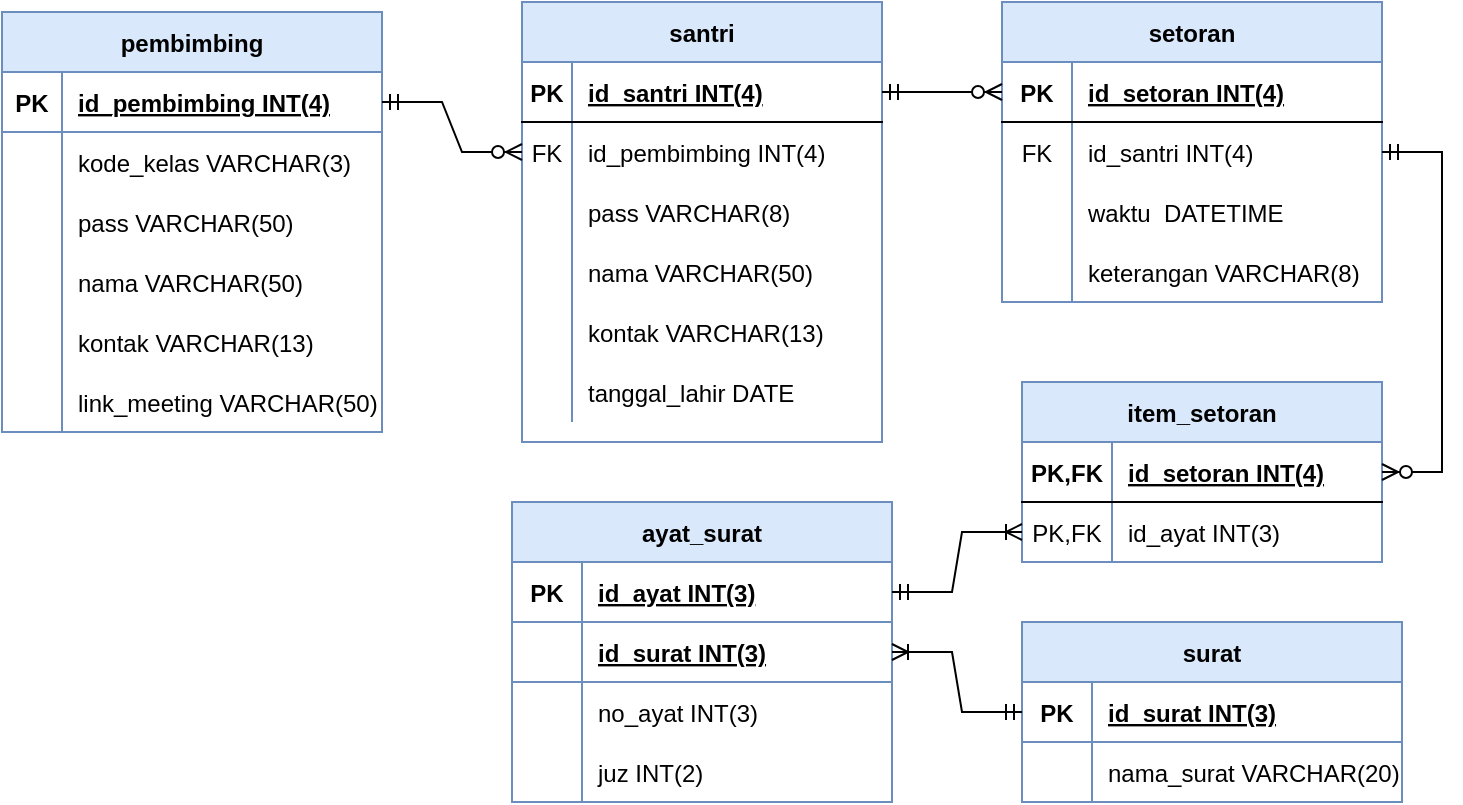 <mxfile version="17.4.1" type="github">
  <diagram id="R2lEEEUBdFMjLlhIrx00" name="Page-1">
    <mxGraphModel dx="889" dy="622" grid="1" gridSize="10" guides="1" tooltips="1" connect="1" arrows="1" fold="1" page="1" pageScale="1" pageWidth="850" pageHeight="1100" math="0" shadow="0" extFonts="Permanent Marker^https://fonts.googleapis.com/css?family=Permanent+Marker">
      <root>
        <mxCell id="0" />
        <mxCell id="1" parent="0" />
        <mxCell id="KlBo6gcg9Xb_baD49oLT-1" value="santri" style="shape=table;startSize=30;container=1;collapsible=1;childLayout=tableLayout;fixedRows=1;rowLines=0;fontStyle=1;align=center;resizeLast=1;fillColor=#dae8fc;strokeColor=#6c8ebf;" parent="1" vertex="1">
          <mxGeometry x="280" y="50" width="180" height="220" as="geometry" />
        </mxCell>
        <mxCell id="KlBo6gcg9Xb_baD49oLT-2" value="" style="shape=tableRow;horizontal=0;startSize=0;swimlaneHead=0;swimlaneBody=0;fillColor=none;collapsible=0;dropTarget=0;points=[[0,0.5],[1,0.5]];portConstraint=eastwest;top=0;left=0;right=0;bottom=1;" parent="KlBo6gcg9Xb_baD49oLT-1" vertex="1">
          <mxGeometry y="30" width="180" height="30" as="geometry" />
        </mxCell>
        <mxCell id="KlBo6gcg9Xb_baD49oLT-3" value="PK" style="shape=partialRectangle;connectable=0;fillColor=none;top=0;left=0;bottom=0;right=0;fontStyle=1;overflow=hidden;" parent="KlBo6gcg9Xb_baD49oLT-2" vertex="1">
          <mxGeometry width="25" height="30" as="geometry">
            <mxRectangle width="25" height="30" as="alternateBounds" />
          </mxGeometry>
        </mxCell>
        <mxCell id="KlBo6gcg9Xb_baD49oLT-4" value="id_santri INT(4)" style="shape=partialRectangle;connectable=0;fillColor=none;top=0;left=0;bottom=0;right=0;align=left;spacingLeft=6;fontStyle=5;overflow=hidden;" parent="KlBo6gcg9Xb_baD49oLT-2" vertex="1">
          <mxGeometry x="25" width="155" height="30" as="geometry">
            <mxRectangle width="155" height="30" as="alternateBounds" />
          </mxGeometry>
        </mxCell>
        <mxCell id="KlBo6gcg9Xb_baD49oLT-5" value="" style="shape=tableRow;horizontal=0;startSize=0;swimlaneHead=0;swimlaneBody=0;fillColor=none;collapsible=0;dropTarget=0;points=[[0,0.5],[1,0.5]];portConstraint=eastwest;top=0;left=0;right=0;bottom=0;" parent="KlBo6gcg9Xb_baD49oLT-1" vertex="1">
          <mxGeometry y="60" width="180" height="30" as="geometry" />
        </mxCell>
        <mxCell id="KlBo6gcg9Xb_baD49oLT-6" value="FK" style="shape=partialRectangle;connectable=0;fillColor=none;top=0;left=0;bottom=0;right=0;editable=1;overflow=hidden;" parent="KlBo6gcg9Xb_baD49oLT-5" vertex="1">
          <mxGeometry width="25" height="30" as="geometry">
            <mxRectangle width="25" height="30" as="alternateBounds" />
          </mxGeometry>
        </mxCell>
        <mxCell id="KlBo6gcg9Xb_baD49oLT-7" value="id_pembimbing INT(4)" style="shape=partialRectangle;connectable=0;fillColor=none;top=0;left=0;bottom=0;right=0;align=left;spacingLeft=6;overflow=hidden;" parent="KlBo6gcg9Xb_baD49oLT-5" vertex="1">
          <mxGeometry x="25" width="155" height="30" as="geometry">
            <mxRectangle width="155" height="30" as="alternateBounds" />
          </mxGeometry>
        </mxCell>
        <mxCell id="KlBo6gcg9Xb_baD49oLT-11" value="" style="shape=tableRow;horizontal=0;startSize=0;swimlaneHead=0;swimlaneBody=0;fillColor=none;collapsible=0;dropTarget=0;points=[[0,0.5],[1,0.5]];portConstraint=eastwest;top=0;left=0;right=0;bottom=0;" parent="KlBo6gcg9Xb_baD49oLT-1" vertex="1">
          <mxGeometry y="90" width="180" height="30" as="geometry" />
        </mxCell>
        <mxCell id="KlBo6gcg9Xb_baD49oLT-12" value="" style="shape=partialRectangle;connectable=0;fillColor=none;top=0;left=0;bottom=0;right=0;editable=1;overflow=hidden;" parent="KlBo6gcg9Xb_baD49oLT-11" vertex="1">
          <mxGeometry width="25" height="30" as="geometry">
            <mxRectangle width="25" height="30" as="alternateBounds" />
          </mxGeometry>
        </mxCell>
        <mxCell id="KlBo6gcg9Xb_baD49oLT-13" value="pass VARCHAR(8)" style="shape=partialRectangle;connectable=0;fillColor=none;top=0;left=0;bottom=0;right=0;align=left;spacingLeft=6;overflow=hidden;" parent="KlBo6gcg9Xb_baD49oLT-11" vertex="1">
          <mxGeometry x="25" width="155" height="30" as="geometry">
            <mxRectangle width="155" height="30" as="alternateBounds" />
          </mxGeometry>
        </mxCell>
        <mxCell id="KlBo6gcg9Xb_baD49oLT-14" value="" style="shape=tableRow;horizontal=0;startSize=0;swimlaneHead=0;swimlaneBody=0;fillColor=none;collapsible=0;dropTarget=0;points=[[0,0.5],[1,0.5]];portConstraint=eastwest;top=0;left=0;right=0;bottom=0;" parent="KlBo6gcg9Xb_baD49oLT-1" vertex="1">
          <mxGeometry y="120" width="180" height="30" as="geometry" />
        </mxCell>
        <mxCell id="KlBo6gcg9Xb_baD49oLT-15" value="" style="shape=partialRectangle;connectable=0;fillColor=none;top=0;left=0;bottom=0;right=0;editable=1;overflow=hidden;" parent="KlBo6gcg9Xb_baD49oLT-14" vertex="1">
          <mxGeometry width="25" height="30" as="geometry">
            <mxRectangle width="25" height="30" as="alternateBounds" />
          </mxGeometry>
        </mxCell>
        <mxCell id="KlBo6gcg9Xb_baD49oLT-16" value="nama VARCHAR(50)" style="shape=partialRectangle;connectable=0;fillColor=none;top=0;left=0;bottom=0;right=0;align=left;spacingLeft=6;overflow=hidden;" parent="KlBo6gcg9Xb_baD49oLT-14" vertex="1">
          <mxGeometry x="25" width="155" height="30" as="geometry">
            <mxRectangle width="155" height="30" as="alternateBounds" />
          </mxGeometry>
        </mxCell>
        <mxCell id="KlBo6gcg9Xb_baD49oLT-17" value="" style="shape=tableRow;horizontal=0;startSize=0;swimlaneHead=0;swimlaneBody=0;fillColor=none;collapsible=0;dropTarget=0;points=[[0,0.5],[1,0.5]];portConstraint=eastwest;top=0;left=0;right=0;bottom=0;" parent="KlBo6gcg9Xb_baD49oLT-1" vertex="1">
          <mxGeometry y="150" width="180" height="30" as="geometry" />
        </mxCell>
        <mxCell id="KlBo6gcg9Xb_baD49oLT-18" value="" style="shape=partialRectangle;connectable=0;fillColor=none;top=0;left=0;bottom=0;right=0;editable=1;overflow=hidden;" parent="KlBo6gcg9Xb_baD49oLT-17" vertex="1">
          <mxGeometry width="25" height="30" as="geometry">
            <mxRectangle width="25" height="30" as="alternateBounds" />
          </mxGeometry>
        </mxCell>
        <mxCell id="KlBo6gcg9Xb_baD49oLT-19" value="kontak VARCHAR(13)" style="shape=partialRectangle;connectable=0;fillColor=none;top=0;left=0;bottom=0;right=0;align=left;spacingLeft=6;overflow=hidden;" parent="KlBo6gcg9Xb_baD49oLT-17" vertex="1">
          <mxGeometry x="25" width="155" height="30" as="geometry">
            <mxRectangle width="155" height="30" as="alternateBounds" />
          </mxGeometry>
        </mxCell>
        <mxCell id="KlBo6gcg9Xb_baD49oLT-20" value="" style="shape=tableRow;horizontal=0;startSize=0;swimlaneHead=0;swimlaneBody=0;fillColor=none;collapsible=0;dropTarget=0;points=[[0,0.5],[1,0.5]];portConstraint=eastwest;top=0;left=0;right=0;bottom=0;" parent="KlBo6gcg9Xb_baD49oLT-1" vertex="1">
          <mxGeometry y="180" width="180" height="30" as="geometry" />
        </mxCell>
        <mxCell id="KlBo6gcg9Xb_baD49oLT-21" value="" style="shape=partialRectangle;connectable=0;fillColor=none;top=0;left=0;bottom=0;right=0;editable=1;overflow=hidden;" parent="KlBo6gcg9Xb_baD49oLT-20" vertex="1">
          <mxGeometry width="25" height="30" as="geometry">
            <mxRectangle width="25" height="30" as="alternateBounds" />
          </mxGeometry>
        </mxCell>
        <mxCell id="KlBo6gcg9Xb_baD49oLT-22" value="tanggal_lahir DATE" style="shape=partialRectangle;connectable=0;fillColor=none;top=0;left=0;bottom=0;right=0;align=left;spacingLeft=6;overflow=hidden;" parent="KlBo6gcg9Xb_baD49oLT-20" vertex="1">
          <mxGeometry x="25" width="155" height="30" as="geometry">
            <mxRectangle width="155" height="30" as="alternateBounds" />
          </mxGeometry>
        </mxCell>
        <mxCell id="KlBo6gcg9Xb_baD49oLT-39" value="pembimbing" style="shape=table;startSize=30;container=1;collapsible=1;childLayout=tableLayout;fixedRows=1;rowLines=0;fontStyle=1;align=center;resizeLast=1;fillColor=#dae8fc;strokeColor=#6c8ebf;" parent="1" vertex="1">
          <mxGeometry x="20" y="55" width="190" height="210" as="geometry" />
        </mxCell>
        <mxCell id="KlBo6gcg9Xb_baD49oLT-40" value="" style="shape=tableRow;horizontal=0;startSize=0;swimlaneHead=0;swimlaneBody=0;fillColor=none;collapsible=0;dropTarget=0;points=[[0,0.5],[1,0.5]];portConstraint=eastwest;top=0;left=0;right=0;bottom=1;strokeColor=#6c8ebf;gradientColor=#ffffff;" parent="KlBo6gcg9Xb_baD49oLT-39" vertex="1">
          <mxGeometry y="30" width="190" height="30" as="geometry" />
        </mxCell>
        <mxCell id="KlBo6gcg9Xb_baD49oLT-41" value="PK" style="shape=partialRectangle;connectable=0;fillColor=none;top=0;left=0;bottom=0;right=0;fontStyle=1;overflow=hidden;" parent="KlBo6gcg9Xb_baD49oLT-40" vertex="1">
          <mxGeometry width="30" height="30" as="geometry">
            <mxRectangle width="30" height="30" as="alternateBounds" />
          </mxGeometry>
        </mxCell>
        <mxCell id="KlBo6gcg9Xb_baD49oLT-42" value="id_pembimbing INT(4)" style="shape=partialRectangle;connectable=0;fillColor=none;top=0;left=0;bottom=0;right=0;align=left;spacingLeft=6;fontStyle=5;overflow=hidden;" parent="KlBo6gcg9Xb_baD49oLT-40" vertex="1">
          <mxGeometry x="30" width="160" height="30" as="geometry">
            <mxRectangle width="160" height="30" as="alternateBounds" />
          </mxGeometry>
        </mxCell>
        <mxCell id="KlBo6gcg9Xb_baD49oLT-43" value="" style="shape=tableRow;horizontal=0;startSize=0;swimlaneHead=0;swimlaneBody=0;fillColor=none;collapsible=0;dropTarget=0;points=[[0,0.5],[1,0.5]];portConstraint=eastwest;top=0;left=0;right=0;bottom=0;" parent="KlBo6gcg9Xb_baD49oLT-39" vertex="1">
          <mxGeometry y="60" width="190" height="30" as="geometry" />
        </mxCell>
        <mxCell id="KlBo6gcg9Xb_baD49oLT-44" value="" style="shape=partialRectangle;connectable=0;fillColor=none;top=0;left=0;bottom=0;right=0;editable=1;overflow=hidden;" parent="KlBo6gcg9Xb_baD49oLT-43" vertex="1">
          <mxGeometry width="30" height="30" as="geometry">
            <mxRectangle width="30" height="30" as="alternateBounds" />
          </mxGeometry>
        </mxCell>
        <mxCell id="KlBo6gcg9Xb_baD49oLT-45" value="kode_kelas VARCHAR(3)" style="shape=partialRectangle;connectable=0;fillColor=none;top=0;left=0;bottom=0;right=0;align=left;spacingLeft=6;overflow=hidden;" parent="KlBo6gcg9Xb_baD49oLT-43" vertex="1">
          <mxGeometry x="30" width="160" height="30" as="geometry">
            <mxRectangle width="160" height="30" as="alternateBounds" />
          </mxGeometry>
        </mxCell>
        <mxCell id="KlBo6gcg9Xb_baD49oLT-46" value="" style="shape=tableRow;horizontal=0;startSize=0;swimlaneHead=0;swimlaneBody=0;fillColor=none;collapsible=0;dropTarget=0;points=[[0,0.5],[1,0.5]];portConstraint=eastwest;top=0;left=0;right=0;bottom=0;" parent="KlBo6gcg9Xb_baD49oLT-39" vertex="1">
          <mxGeometry y="90" width="190" height="30" as="geometry" />
        </mxCell>
        <mxCell id="KlBo6gcg9Xb_baD49oLT-47" value="" style="shape=partialRectangle;connectable=0;fillColor=none;top=0;left=0;bottom=0;right=0;editable=1;overflow=hidden;" parent="KlBo6gcg9Xb_baD49oLT-46" vertex="1">
          <mxGeometry width="30" height="30" as="geometry">
            <mxRectangle width="30" height="30" as="alternateBounds" />
          </mxGeometry>
        </mxCell>
        <mxCell id="KlBo6gcg9Xb_baD49oLT-48" value="pass VARCHAR(50)" style="shape=partialRectangle;connectable=0;fillColor=none;top=0;left=0;bottom=0;right=0;align=left;spacingLeft=6;overflow=hidden;" parent="KlBo6gcg9Xb_baD49oLT-46" vertex="1">
          <mxGeometry x="30" width="160" height="30" as="geometry">
            <mxRectangle width="160" height="30" as="alternateBounds" />
          </mxGeometry>
        </mxCell>
        <mxCell id="KlBo6gcg9Xb_baD49oLT-49" value="" style="shape=tableRow;horizontal=0;startSize=0;swimlaneHead=0;swimlaneBody=0;fillColor=none;collapsible=0;dropTarget=0;points=[[0,0.5],[1,0.5]];portConstraint=eastwest;top=0;left=0;right=0;bottom=0;" parent="KlBo6gcg9Xb_baD49oLT-39" vertex="1">
          <mxGeometry y="120" width="190" height="30" as="geometry" />
        </mxCell>
        <mxCell id="KlBo6gcg9Xb_baD49oLT-50" value="" style="shape=partialRectangle;connectable=0;fillColor=none;top=0;left=0;bottom=0;right=0;editable=1;overflow=hidden;" parent="KlBo6gcg9Xb_baD49oLT-49" vertex="1">
          <mxGeometry width="30" height="30" as="geometry">
            <mxRectangle width="30" height="30" as="alternateBounds" />
          </mxGeometry>
        </mxCell>
        <mxCell id="KlBo6gcg9Xb_baD49oLT-51" value="nama VARCHAR(50)" style="shape=partialRectangle;connectable=0;fillColor=none;top=0;left=0;bottom=0;right=0;align=left;spacingLeft=6;overflow=hidden;" parent="KlBo6gcg9Xb_baD49oLT-49" vertex="1">
          <mxGeometry x="30" width="160" height="30" as="geometry">
            <mxRectangle width="160" height="30" as="alternateBounds" />
          </mxGeometry>
        </mxCell>
        <mxCell id="KlBo6gcg9Xb_baD49oLT-52" value="" style="shape=tableRow;horizontal=0;startSize=0;swimlaneHead=0;swimlaneBody=0;fillColor=none;collapsible=0;dropTarget=0;points=[[0,0.5],[1,0.5]];portConstraint=eastwest;top=0;left=0;right=0;bottom=0;" parent="KlBo6gcg9Xb_baD49oLT-39" vertex="1">
          <mxGeometry y="150" width="190" height="30" as="geometry" />
        </mxCell>
        <mxCell id="KlBo6gcg9Xb_baD49oLT-53" value="" style="shape=partialRectangle;connectable=0;fillColor=none;top=0;left=0;bottom=0;right=0;editable=1;overflow=hidden;" parent="KlBo6gcg9Xb_baD49oLT-52" vertex="1">
          <mxGeometry width="30" height="30" as="geometry">
            <mxRectangle width="30" height="30" as="alternateBounds" />
          </mxGeometry>
        </mxCell>
        <mxCell id="KlBo6gcg9Xb_baD49oLT-54" value="kontak VARCHAR(13)" style="shape=partialRectangle;connectable=0;fillColor=none;top=0;left=0;bottom=0;right=0;align=left;spacingLeft=6;overflow=hidden;" parent="KlBo6gcg9Xb_baD49oLT-52" vertex="1">
          <mxGeometry x="30" width="160" height="30" as="geometry">
            <mxRectangle width="160" height="30" as="alternateBounds" />
          </mxGeometry>
        </mxCell>
        <mxCell id="n-YRdcEbCOcEQ8YbRDKr-26" value="" style="shape=tableRow;horizontal=0;startSize=0;swimlaneHead=0;swimlaneBody=0;fillColor=none;collapsible=0;dropTarget=0;points=[[0,0.5],[1,0.5]];portConstraint=eastwest;top=0;left=0;right=0;bottom=0;" vertex="1" parent="KlBo6gcg9Xb_baD49oLT-39">
          <mxGeometry y="180" width="190" height="30" as="geometry" />
        </mxCell>
        <mxCell id="n-YRdcEbCOcEQ8YbRDKr-27" value="" style="shape=partialRectangle;connectable=0;fillColor=none;top=0;left=0;bottom=0;right=0;editable=1;overflow=hidden;" vertex="1" parent="n-YRdcEbCOcEQ8YbRDKr-26">
          <mxGeometry width="30" height="30" as="geometry">
            <mxRectangle width="30" height="30" as="alternateBounds" />
          </mxGeometry>
        </mxCell>
        <mxCell id="n-YRdcEbCOcEQ8YbRDKr-28" value="link_meeting VARCHAR(50)" style="shape=partialRectangle;connectable=0;fillColor=none;top=0;left=0;bottom=0;right=0;align=left;spacingLeft=6;overflow=hidden;" vertex="1" parent="n-YRdcEbCOcEQ8YbRDKr-26">
          <mxGeometry x="30" width="160" height="30" as="geometry">
            <mxRectangle width="160" height="30" as="alternateBounds" />
          </mxGeometry>
        </mxCell>
        <mxCell id="KlBo6gcg9Xb_baD49oLT-55" value="setoran" style="shape=table;startSize=30;container=1;collapsible=1;childLayout=tableLayout;fixedRows=1;rowLines=0;fontStyle=1;align=center;resizeLast=1;fillColor=#dae8fc;strokeColor=#6c8ebf;" parent="1" vertex="1">
          <mxGeometry x="520" y="50" width="190" height="150" as="geometry" />
        </mxCell>
        <mxCell id="KlBo6gcg9Xb_baD49oLT-56" value="" style="shape=tableRow;horizontal=0;startSize=0;swimlaneHead=0;swimlaneBody=0;fillColor=none;collapsible=0;dropTarget=0;points=[[0,0.5],[1,0.5]];portConstraint=eastwest;top=0;left=0;right=0;bottom=1;" parent="KlBo6gcg9Xb_baD49oLT-55" vertex="1">
          <mxGeometry y="30" width="190" height="30" as="geometry" />
        </mxCell>
        <mxCell id="KlBo6gcg9Xb_baD49oLT-57" value="PK" style="shape=partialRectangle;connectable=0;fillColor=none;top=0;left=0;bottom=0;right=0;fontStyle=1;overflow=hidden;" parent="KlBo6gcg9Xb_baD49oLT-56" vertex="1">
          <mxGeometry width="35.0" height="30" as="geometry">
            <mxRectangle width="35.0" height="30" as="alternateBounds" />
          </mxGeometry>
        </mxCell>
        <mxCell id="KlBo6gcg9Xb_baD49oLT-58" value="id_setoran INT(4)" style="shape=partialRectangle;connectable=0;fillColor=none;top=0;left=0;bottom=0;right=0;align=left;spacingLeft=6;fontStyle=5;overflow=hidden;" parent="KlBo6gcg9Xb_baD49oLT-56" vertex="1">
          <mxGeometry x="35.0" width="155.0" height="30" as="geometry">
            <mxRectangle width="155.0" height="30" as="alternateBounds" />
          </mxGeometry>
        </mxCell>
        <mxCell id="KlBo6gcg9Xb_baD49oLT-59" value="" style="shape=tableRow;horizontal=0;startSize=0;swimlaneHead=0;swimlaneBody=0;fillColor=none;collapsible=0;dropTarget=0;points=[[0,0.5],[1,0.5]];portConstraint=eastwest;top=0;left=0;right=0;bottom=0;" parent="KlBo6gcg9Xb_baD49oLT-55" vertex="1">
          <mxGeometry y="60" width="190" height="30" as="geometry" />
        </mxCell>
        <mxCell id="KlBo6gcg9Xb_baD49oLT-60" value="FK" style="shape=partialRectangle;connectable=0;fillColor=none;top=0;left=0;bottom=0;right=0;editable=1;overflow=hidden;" parent="KlBo6gcg9Xb_baD49oLT-59" vertex="1">
          <mxGeometry width="35.0" height="30" as="geometry">
            <mxRectangle width="35.0" height="30" as="alternateBounds" />
          </mxGeometry>
        </mxCell>
        <mxCell id="KlBo6gcg9Xb_baD49oLT-61" value="id_santri INT(4)" style="shape=partialRectangle;connectable=0;fillColor=none;top=0;left=0;bottom=0;right=0;align=left;spacingLeft=6;overflow=hidden;" parent="KlBo6gcg9Xb_baD49oLT-59" vertex="1">
          <mxGeometry x="35.0" width="155.0" height="30" as="geometry">
            <mxRectangle width="155.0" height="30" as="alternateBounds" />
          </mxGeometry>
        </mxCell>
        <mxCell id="KlBo6gcg9Xb_baD49oLT-68" value="" style="shape=tableRow;horizontal=0;startSize=0;swimlaneHead=0;swimlaneBody=0;fillColor=none;collapsible=0;dropTarget=0;points=[[0,0.5],[1,0.5]];portConstraint=eastwest;top=0;left=0;right=0;bottom=0;" parent="KlBo6gcg9Xb_baD49oLT-55" vertex="1">
          <mxGeometry y="90" width="190" height="30" as="geometry" />
        </mxCell>
        <mxCell id="KlBo6gcg9Xb_baD49oLT-69" value="" style="shape=partialRectangle;connectable=0;fillColor=none;top=0;left=0;bottom=0;right=0;editable=1;overflow=hidden;" parent="KlBo6gcg9Xb_baD49oLT-68" vertex="1">
          <mxGeometry width="35.0" height="30" as="geometry">
            <mxRectangle width="35.0" height="30" as="alternateBounds" />
          </mxGeometry>
        </mxCell>
        <mxCell id="KlBo6gcg9Xb_baD49oLT-70" value="waktu  DATETIME" style="shape=partialRectangle;connectable=0;fillColor=none;top=0;left=0;bottom=0;right=0;align=left;spacingLeft=6;overflow=hidden;" parent="KlBo6gcg9Xb_baD49oLT-68" vertex="1">
          <mxGeometry x="35.0" width="155.0" height="30" as="geometry">
            <mxRectangle width="155.0" height="30" as="alternateBounds" />
          </mxGeometry>
        </mxCell>
        <mxCell id="KlBo6gcg9Xb_baD49oLT-71" value="" style="shape=tableRow;horizontal=0;startSize=0;swimlaneHead=0;swimlaneBody=0;fillColor=none;collapsible=0;dropTarget=0;points=[[0,0.5],[1,0.5]];portConstraint=eastwest;top=0;left=0;right=0;bottom=0;" parent="KlBo6gcg9Xb_baD49oLT-55" vertex="1">
          <mxGeometry y="120" width="190" height="30" as="geometry" />
        </mxCell>
        <mxCell id="KlBo6gcg9Xb_baD49oLT-72" value="" style="shape=partialRectangle;connectable=0;fillColor=none;top=0;left=0;bottom=0;right=0;editable=1;overflow=hidden;" parent="KlBo6gcg9Xb_baD49oLT-71" vertex="1">
          <mxGeometry width="35.0" height="30" as="geometry">
            <mxRectangle width="35.0" height="30" as="alternateBounds" />
          </mxGeometry>
        </mxCell>
        <mxCell id="KlBo6gcg9Xb_baD49oLT-73" value="keterangan VARCHAR(8)" style="shape=partialRectangle;connectable=0;fillColor=none;top=0;left=0;bottom=0;right=0;align=left;spacingLeft=6;overflow=hidden;" parent="KlBo6gcg9Xb_baD49oLT-71" vertex="1">
          <mxGeometry x="35.0" width="155.0" height="30" as="geometry">
            <mxRectangle width="155.0" height="30" as="alternateBounds" />
          </mxGeometry>
        </mxCell>
        <mxCell id="KlBo6gcg9Xb_baD49oLT-74" value="item_setoran" style="shape=table;startSize=30;container=1;collapsible=1;childLayout=tableLayout;fixedRows=1;rowLines=0;fontStyle=1;align=center;resizeLast=1;fillColor=#dae8fc;strokeColor=#6c8ebf;" parent="1" vertex="1">
          <mxGeometry x="530" y="240" width="180" height="90" as="geometry" />
        </mxCell>
        <mxCell id="KlBo6gcg9Xb_baD49oLT-75" value="" style="shape=tableRow;horizontal=0;startSize=0;swimlaneHead=0;swimlaneBody=0;fillColor=none;collapsible=0;dropTarget=0;points=[[0,0.5],[1,0.5]];portConstraint=eastwest;top=0;left=0;right=0;bottom=1;" parent="KlBo6gcg9Xb_baD49oLT-74" vertex="1">
          <mxGeometry y="30" width="180" height="30" as="geometry" />
        </mxCell>
        <mxCell id="KlBo6gcg9Xb_baD49oLT-76" value="PK,FK" style="shape=partialRectangle;connectable=0;fillColor=none;top=0;left=0;bottom=0;right=0;fontStyle=1;overflow=hidden;" parent="KlBo6gcg9Xb_baD49oLT-75" vertex="1">
          <mxGeometry width="45" height="30" as="geometry">
            <mxRectangle width="45" height="30" as="alternateBounds" />
          </mxGeometry>
        </mxCell>
        <mxCell id="KlBo6gcg9Xb_baD49oLT-77" value="id_setoran INT(4)" style="shape=partialRectangle;connectable=0;fillColor=none;top=0;left=0;bottom=0;right=0;align=left;spacingLeft=6;fontStyle=5;overflow=hidden;" parent="KlBo6gcg9Xb_baD49oLT-75" vertex="1">
          <mxGeometry x="45" width="135" height="30" as="geometry">
            <mxRectangle width="135" height="30" as="alternateBounds" />
          </mxGeometry>
        </mxCell>
        <mxCell id="KlBo6gcg9Xb_baD49oLT-81" value="" style="shape=tableRow;horizontal=0;startSize=0;swimlaneHead=0;swimlaneBody=0;fillColor=none;collapsible=0;dropTarget=0;points=[[0,0.5],[1,0.5]];portConstraint=eastwest;top=0;left=0;right=0;bottom=0;" parent="KlBo6gcg9Xb_baD49oLT-74" vertex="1">
          <mxGeometry y="60" width="180" height="30" as="geometry" />
        </mxCell>
        <mxCell id="KlBo6gcg9Xb_baD49oLT-82" value="PK,FK" style="shape=partialRectangle;connectable=0;fillColor=none;top=0;left=0;bottom=0;right=0;editable=1;overflow=hidden;" parent="KlBo6gcg9Xb_baD49oLT-81" vertex="1">
          <mxGeometry width="45" height="30" as="geometry">
            <mxRectangle width="45" height="30" as="alternateBounds" />
          </mxGeometry>
        </mxCell>
        <mxCell id="KlBo6gcg9Xb_baD49oLT-83" value="id_ayat INT(3)" style="shape=partialRectangle;connectable=0;fillColor=none;top=0;left=0;bottom=0;right=0;align=left;spacingLeft=6;overflow=hidden;" parent="KlBo6gcg9Xb_baD49oLT-81" vertex="1">
          <mxGeometry x="45" width="135" height="30" as="geometry">
            <mxRectangle width="135" height="30" as="alternateBounds" />
          </mxGeometry>
        </mxCell>
        <mxCell id="KlBo6gcg9Xb_baD49oLT-90" value="surat" style="shape=table;startSize=30;container=1;collapsible=1;childLayout=tableLayout;fixedRows=1;rowLines=0;fontStyle=1;align=center;resizeLast=1;fillColor=#dae8fc;strokeColor=#6c8ebf;" parent="1" vertex="1">
          <mxGeometry x="530" y="360" width="190" height="90" as="geometry" />
        </mxCell>
        <mxCell id="KlBo6gcg9Xb_baD49oLT-91" value="" style="shape=tableRow;horizontal=0;startSize=0;swimlaneHead=0;swimlaneBody=0;fillColor=none;collapsible=0;dropTarget=0;points=[[0,0.5],[1,0.5]];portConstraint=eastwest;top=0;left=0;right=0;bottom=1;strokeColor=#6c8ebf;gradientColor=#ffffff;" parent="KlBo6gcg9Xb_baD49oLT-90" vertex="1">
          <mxGeometry y="30" width="190" height="30" as="geometry" />
        </mxCell>
        <mxCell id="KlBo6gcg9Xb_baD49oLT-92" value="PK" style="shape=partialRectangle;connectable=0;fillColor=none;top=0;left=0;bottom=0;right=0;fontStyle=1;overflow=hidden;" parent="KlBo6gcg9Xb_baD49oLT-91" vertex="1">
          <mxGeometry width="35" height="30" as="geometry">
            <mxRectangle width="35" height="30" as="alternateBounds" />
          </mxGeometry>
        </mxCell>
        <mxCell id="KlBo6gcg9Xb_baD49oLT-93" value="id_surat INT(3)" style="shape=partialRectangle;connectable=0;fillColor=none;top=0;left=0;bottom=0;right=0;align=left;spacingLeft=6;fontStyle=5;overflow=hidden;" parent="KlBo6gcg9Xb_baD49oLT-91" vertex="1">
          <mxGeometry x="35" width="155" height="30" as="geometry">
            <mxRectangle width="155" height="30" as="alternateBounds" />
          </mxGeometry>
        </mxCell>
        <mxCell id="KlBo6gcg9Xb_baD49oLT-97" value="" style="shape=tableRow;horizontal=0;startSize=0;swimlaneHead=0;swimlaneBody=0;fillColor=none;collapsible=0;dropTarget=0;points=[[0,0.5],[1,0.5]];portConstraint=eastwest;top=0;left=0;right=0;bottom=0;" parent="KlBo6gcg9Xb_baD49oLT-90" vertex="1">
          <mxGeometry y="60" width="190" height="30" as="geometry" />
        </mxCell>
        <mxCell id="KlBo6gcg9Xb_baD49oLT-98" value="" style="shape=partialRectangle;connectable=0;fillColor=none;top=0;left=0;bottom=0;right=0;editable=1;overflow=hidden;" parent="KlBo6gcg9Xb_baD49oLT-97" vertex="1">
          <mxGeometry width="35" height="30" as="geometry">
            <mxRectangle width="35" height="30" as="alternateBounds" />
          </mxGeometry>
        </mxCell>
        <mxCell id="KlBo6gcg9Xb_baD49oLT-99" value="nama_surat VARCHAR(20)" style="shape=partialRectangle;connectable=0;fillColor=none;top=0;left=0;bottom=0;right=0;align=left;spacingLeft=6;overflow=hidden;" parent="KlBo6gcg9Xb_baD49oLT-97" vertex="1">
          <mxGeometry x="35" width="155" height="30" as="geometry">
            <mxRectangle width="155" height="30" as="alternateBounds" />
          </mxGeometry>
        </mxCell>
        <mxCell id="KlBo6gcg9Xb_baD49oLT-105" value="" style="edgeStyle=entityRelationEdgeStyle;fontSize=12;html=1;endArrow=ERzeroToMany;startArrow=ERmandOne;rounded=0;entryX=0;entryY=0.5;entryDx=0;entryDy=0;exitX=1;exitY=0.5;exitDx=0;exitDy=0;" parent="1" source="KlBo6gcg9Xb_baD49oLT-2" target="KlBo6gcg9Xb_baD49oLT-56" edge="1">
          <mxGeometry width="100" height="100" relative="1" as="geometry">
            <mxPoint x="425" y="155" as="sourcePoint" />
            <mxPoint x="640" y="210" as="targetPoint" />
          </mxGeometry>
        </mxCell>
        <mxCell id="n-YRdcEbCOcEQ8YbRDKr-25" value="" style="edgeStyle=entityRelationEdgeStyle;fontSize=12;html=1;endArrow=ERzeroToMany;startArrow=ERmandOne;rounded=0;entryX=0;entryY=0.5;entryDx=0;entryDy=0;exitX=1;exitY=0.5;exitDx=0;exitDy=0;" edge="1" parent="1" source="KlBo6gcg9Xb_baD49oLT-40" target="KlBo6gcg9Xb_baD49oLT-5">
          <mxGeometry width="100" height="100" relative="1" as="geometry">
            <mxPoint x="720" y="110" as="sourcePoint" />
            <mxPoint x="630" y="250" as="targetPoint" />
          </mxGeometry>
        </mxCell>
        <mxCell id="n-YRdcEbCOcEQ8YbRDKr-32" value="" style="edgeStyle=entityRelationEdgeStyle;fontSize=12;html=1;endArrow=ERzeroToMany;startArrow=ERmandOne;rounded=0;entryX=1;entryY=0.5;entryDx=0;entryDy=0;exitX=1;exitY=0.5;exitDx=0;exitDy=0;" edge="1" parent="1" source="KlBo6gcg9Xb_baD49oLT-59" target="KlBo6gcg9Xb_baD49oLT-75">
          <mxGeometry width="100" height="100" relative="1" as="geometry">
            <mxPoint x="750" y="125" as="sourcePoint" />
            <mxPoint x="630" y="250" as="targetPoint" />
          </mxGeometry>
        </mxCell>
        <mxCell id="n-YRdcEbCOcEQ8YbRDKr-33" value="ayat_surat" style="shape=table;startSize=30;container=1;collapsible=1;childLayout=tableLayout;fixedRows=1;rowLines=0;fontStyle=1;align=center;resizeLast=1;fillColor=#dae8fc;strokeColor=#6c8ebf;" vertex="1" parent="1">
          <mxGeometry x="275" y="300" width="190" height="150" as="geometry" />
        </mxCell>
        <mxCell id="n-YRdcEbCOcEQ8YbRDKr-34" value="" style="shape=tableRow;horizontal=0;startSize=0;swimlaneHead=0;swimlaneBody=0;fillColor=none;collapsible=0;dropTarget=0;points=[[0,0.5],[1,0.5]];portConstraint=eastwest;top=0;left=0;right=0;bottom=1;strokeColor=#6c8ebf;gradientColor=#ffffff;" vertex="1" parent="n-YRdcEbCOcEQ8YbRDKr-33">
          <mxGeometry y="30" width="190" height="30" as="geometry" />
        </mxCell>
        <mxCell id="n-YRdcEbCOcEQ8YbRDKr-35" value="PK" style="shape=partialRectangle;connectable=0;fillColor=none;top=0;left=0;bottom=0;right=0;fontStyle=1;overflow=hidden;" vertex="1" parent="n-YRdcEbCOcEQ8YbRDKr-34">
          <mxGeometry width="35" height="30" as="geometry">
            <mxRectangle width="35" height="30" as="alternateBounds" />
          </mxGeometry>
        </mxCell>
        <mxCell id="n-YRdcEbCOcEQ8YbRDKr-36" value="id_ayat INT(3)" style="shape=partialRectangle;connectable=0;fillColor=none;top=0;left=0;bottom=0;right=0;align=left;spacingLeft=6;fontStyle=5;overflow=hidden;" vertex="1" parent="n-YRdcEbCOcEQ8YbRDKr-34">
          <mxGeometry x="35" width="155" height="30" as="geometry">
            <mxRectangle width="155" height="30" as="alternateBounds" />
          </mxGeometry>
        </mxCell>
        <mxCell id="n-YRdcEbCOcEQ8YbRDKr-43" value="" style="shape=tableRow;horizontal=0;startSize=0;swimlaneHead=0;swimlaneBody=0;fillColor=none;collapsible=0;dropTarget=0;points=[[0,0.5],[1,0.5]];portConstraint=eastwest;top=0;left=0;right=0;bottom=1;strokeColor=#6c8ebf;gradientColor=#ffffff;" vertex="1" parent="n-YRdcEbCOcEQ8YbRDKr-33">
          <mxGeometry y="60" width="190" height="30" as="geometry" />
        </mxCell>
        <mxCell id="n-YRdcEbCOcEQ8YbRDKr-44" value="" style="shape=partialRectangle;connectable=0;fillColor=none;top=0;left=0;bottom=0;right=0;fontStyle=1;overflow=hidden;" vertex="1" parent="n-YRdcEbCOcEQ8YbRDKr-43">
          <mxGeometry width="35" height="30" as="geometry">
            <mxRectangle width="35" height="30" as="alternateBounds" />
          </mxGeometry>
        </mxCell>
        <mxCell id="n-YRdcEbCOcEQ8YbRDKr-45" value="id_surat INT(3)" style="shape=partialRectangle;connectable=0;fillColor=none;top=0;left=0;bottom=0;right=0;align=left;spacingLeft=6;fontStyle=5;overflow=hidden;" vertex="1" parent="n-YRdcEbCOcEQ8YbRDKr-43">
          <mxGeometry x="35" width="155" height="30" as="geometry">
            <mxRectangle width="155" height="30" as="alternateBounds" />
          </mxGeometry>
        </mxCell>
        <mxCell id="n-YRdcEbCOcEQ8YbRDKr-37" value="" style="shape=tableRow;horizontal=0;startSize=0;swimlaneHead=0;swimlaneBody=0;fillColor=none;collapsible=0;dropTarget=0;points=[[0,0.5],[1,0.5]];portConstraint=eastwest;top=0;left=0;right=0;bottom=0;" vertex="1" parent="n-YRdcEbCOcEQ8YbRDKr-33">
          <mxGeometry y="90" width="190" height="30" as="geometry" />
        </mxCell>
        <mxCell id="n-YRdcEbCOcEQ8YbRDKr-38" value="" style="shape=partialRectangle;connectable=0;fillColor=none;top=0;left=0;bottom=0;right=0;editable=1;overflow=hidden;" vertex="1" parent="n-YRdcEbCOcEQ8YbRDKr-37">
          <mxGeometry width="35" height="30" as="geometry">
            <mxRectangle width="35" height="30" as="alternateBounds" />
          </mxGeometry>
        </mxCell>
        <mxCell id="n-YRdcEbCOcEQ8YbRDKr-39" value="no_ayat INT(3)" style="shape=partialRectangle;connectable=0;fillColor=none;top=0;left=0;bottom=0;right=0;align=left;spacingLeft=6;overflow=hidden;" vertex="1" parent="n-YRdcEbCOcEQ8YbRDKr-37">
          <mxGeometry x="35" width="155" height="30" as="geometry">
            <mxRectangle width="155" height="30" as="alternateBounds" />
          </mxGeometry>
        </mxCell>
        <mxCell id="n-YRdcEbCOcEQ8YbRDKr-40" value="" style="shape=tableRow;horizontal=0;startSize=0;swimlaneHead=0;swimlaneBody=0;fillColor=none;collapsible=0;dropTarget=0;points=[[0,0.5],[1,0.5]];portConstraint=eastwest;top=0;left=0;right=0;bottom=0;" vertex="1" parent="n-YRdcEbCOcEQ8YbRDKr-33">
          <mxGeometry y="120" width="190" height="30" as="geometry" />
        </mxCell>
        <mxCell id="n-YRdcEbCOcEQ8YbRDKr-41" value="" style="shape=partialRectangle;connectable=0;fillColor=none;top=0;left=0;bottom=0;right=0;editable=1;overflow=hidden;" vertex="1" parent="n-YRdcEbCOcEQ8YbRDKr-40">
          <mxGeometry width="35" height="30" as="geometry">
            <mxRectangle width="35" height="30" as="alternateBounds" />
          </mxGeometry>
        </mxCell>
        <mxCell id="n-YRdcEbCOcEQ8YbRDKr-42" value="juz INT(2)" style="shape=partialRectangle;connectable=0;fillColor=none;top=0;left=0;bottom=0;right=0;align=left;spacingLeft=6;overflow=hidden;" vertex="1" parent="n-YRdcEbCOcEQ8YbRDKr-40">
          <mxGeometry x="35" width="155" height="30" as="geometry">
            <mxRectangle width="155" height="30" as="alternateBounds" />
          </mxGeometry>
        </mxCell>
        <mxCell id="n-YRdcEbCOcEQ8YbRDKr-46" value="" style="edgeStyle=entityRelationEdgeStyle;fontSize=12;html=1;endArrow=ERoneToMany;startArrow=ERmandOne;rounded=0;exitX=0;exitY=0.5;exitDx=0;exitDy=0;entryX=1;entryY=0.5;entryDx=0;entryDy=0;" edge="1" parent="1" source="KlBo6gcg9Xb_baD49oLT-91" target="n-YRdcEbCOcEQ8YbRDKr-43">
          <mxGeometry width="100" height="100" relative="1" as="geometry">
            <mxPoint x="450" y="480" as="sourcePoint" />
            <mxPoint x="480" y="530" as="targetPoint" />
          </mxGeometry>
        </mxCell>
        <mxCell id="n-YRdcEbCOcEQ8YbRDKr-49" value="" style="edgeStyle=entityRelationEdgeStyle;fontSize=12;html=1;endArrow=ERoneToMany;startArrow=ERmandOne;rounded=0;exitX=1;exitY=0.5;exitDx=0;exitDy=0;" edge="1" parent="1" source="n-YRdcEbCOcEQ8YbRDKr-34" target="KlBo6gcg9Xb_baD49oLT-81">
          <mxGeometry width="100" height="100" relative="1" as="geometry">
            <mxPoint x="530" y="360" as="sourcePoint" />
            <mxPoint x="630" y="260" as="targetPoint" />
          </mxGeometry>
        </mxCell>
      </root>
    </mxGraphModel>
  </diagram>
</mxfile>
